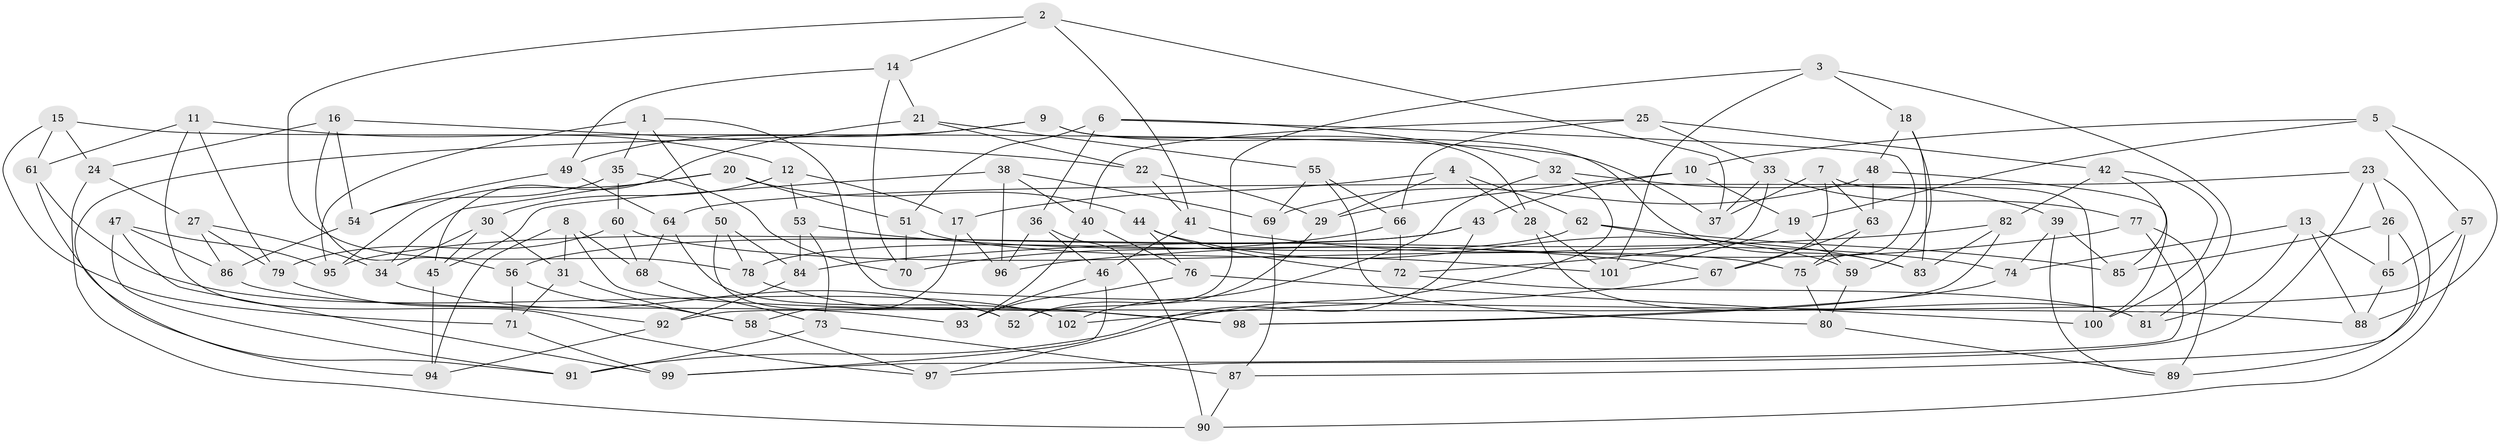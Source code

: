 // Generated by graph-tools (version 1.1) at 2025/38/03/09/25 02:38:01]
// undirected, 102 vertices, 204 edges
graph export_dot {
graph [start="1"]
  node [color=gray90,style=filled];
  1;
  2;
  3;
  4;
  5;
  6;
  7;
  8;
  9;
  10;
  11;
  12;
  13;
  14;
  15;
  16;
  17;
  18;
  19;
  20;
  21;
  22;
  23;
  24;
  25;
  26;
  27;
  28;
  29;
  30;
  31;
  32;
  33;
  34;
  35;
  36;
  37;
  38;
  39;
  40;
  41;
  42;
  43;
  44;
  45;
  46;
  47;
  48;
  49;
  50;
  51;
  52;
  53;
  54;
  55;
  56;
  57;
  58;
  59;
  60;
  61;
  62;
  63;
  64;
  65;
  66;
  67;
  68;
  69;
  70;
  71;
  72;
  73;
  74;
  75;
  76;
  77;
  78;
  79;
  80;
  81;
  82;
  83;
  84;
  85;
  86;
  87;
  88;
  89;
  90;
  91;
  92;
  93;
  94;
  95;
  96;
  97;
  98;
  99;
  100;
  101;
  102;
  1 -- 95;
  1 -- 88;
  1 -- 35;
  1 -- 50;
  2 -- 41;
  2 -- 14;
  2 -- 37;
  2 -- 78;
  3 -- 18;
  3 -- 81;
  3 -- 101;
  3 -- 52;
  4 -- 17;
  4 -- 28;
  4 -- 29;
  4 -- 62;
  5 -- 10;
  5 -- 88;
  5 -- 19;
  5 -- 57;
  6 -- 36;
  6 -- 32;
  6 -- 75;
  6 -- 51;
  7 -- 67;
  7 -- 63;
  7 -- 37;
  7 -- 100;
  8 -- 94;
  8 -- 98;
  8 -- 68;
  8 -- 31;
  9 -- 83;
  9 -- 28;
  9 -- 49;
  9 -- 94;
  10 -- 43;
  10 -- 29;
  10 -- 19;
  11 -- 12;
  11 -- 97;
  11 -- 61;
  11 -- 79;
  12 -- 53;
  12 -- 17;
  12 -- 30;
  13 -- 88;
  13 -- 74;
  13 -- 65;
  13 -- 81;
  14 -- 70;
  14 -- 21;
  14 -- 49;
  15 -- 61;
  15 -- 37;
  15 -- 71;
  15 -- 24;
  16 -- 54;
  16 -- 56;
  16 -- 24;
  16 -- 22;
  17 -- 58;
  17 -- 96;
  18 -- 48;
  18 -- 59;
  18 -- 83;
  19 -- 59;
  19 -- 101;
  20 -- 95;
  20 -- 34;
  20 -- 51;
  20 -- 44;
  21 -- 22;
  21 -- 45;
  21 -- 55;
  22 -- 29;
  22 -- 41;
  23 -- 87;
  23 -- 26;
  23 -- 97;
  23 -- 64;
  24 -- 27;
  24 -- 90;
  25 -- 66;
  25 -- 33;
  25 -- 42;
  25 -- 40;
  26 -- 89;
  26 -- 85;
  26 -- 65;
  27 -- 34;
  27 -- 79;
  27 -- 86;
  28 -- 81;
  28 -- 101;
  29 -- 52;
  30 -- 45;
  30 -- 31;
  30 -- 34;
  31 -- 58;
  31 -- 71;
  32 -- 97;
  32 -- 39;
  32 -- 102;
  33 -- 72;
  33 -- 37;
  33 -- 77;
  34 -- 52;
  35 -- 54;
  35 -- 70;
  35 -- 60;
  36 -- 96;
  36 -- 90;
  36 -- 46;
  38 -- 40;
  38 -- 96;
  38 -- 69;
  38 -- 45;
  39 -- 89;
  39 -- 74;
  39 -- 85;
  40 -- 93;
  40 -- 76;
  41 -- 46;
  41 -- 74;
  42 -- 100;
  42 -- 82;
  42 -- 85;
  43 -- 56;
  43 -- 91;
  43 -- 95;
  44 -- 59;
  44 -- 72;
  44 -- 76;
  45 -- 94;
  46 -- 93;
  46 -- 99;
  47 -- 86;
  47 -- 99;
  47 -- 95;
  47 -- 91;
  48 -- 63;
  48 -- 100;
  48 -- 69;
  49 -- 64;
  49 -- 54;
  50 -- 52;
  50 -- 78;
  50 -- 84;
  51 -- 70;
  51 -- 101;
  53 -- 67;
  53 -- 84;
  53 -- 73;
  54 -- 86;
  55 -- 69;
  55 -- 80;
  55 -- 66;
  56 -- 58;
  56 -- 71;
  57 -- 65;
  57 -- 90;
  57 -- 92;
  58 -- 97;
  59 -- 80;
  60 -- 75;
  60 -- 79;
  60 -- 68;
  61 -- 91;
  61 -- 102;
  62 -- 78;
  62 -- 83;
  62 -- 85;
  63 -- 75;
  63 -- 67;
  64 -- 68;
  64 -- 102;
  65 -- 88;
  66 -- 70;
  66 -- 72;
  67 -- 102;
  68 -- 73;
  69 -- 87;
  71 -- 99;
  72 -- 81;
  73 -- 87;
  73 -- 91;
  74 -- 98;
  75 -- 80;
  76 -- 93;
  76 -- 100;
  77 -- 99;
  77 -- 96;
  77 -- 89;
  78 -- 98;
  79 -- 92;
  80 -- 89;
  82 -- 84;
  82 -- 98;
  82 -- 83;
  84 -- 92;
  86 -- 93;
  87 -- 90;
  92 -- 94;
}
